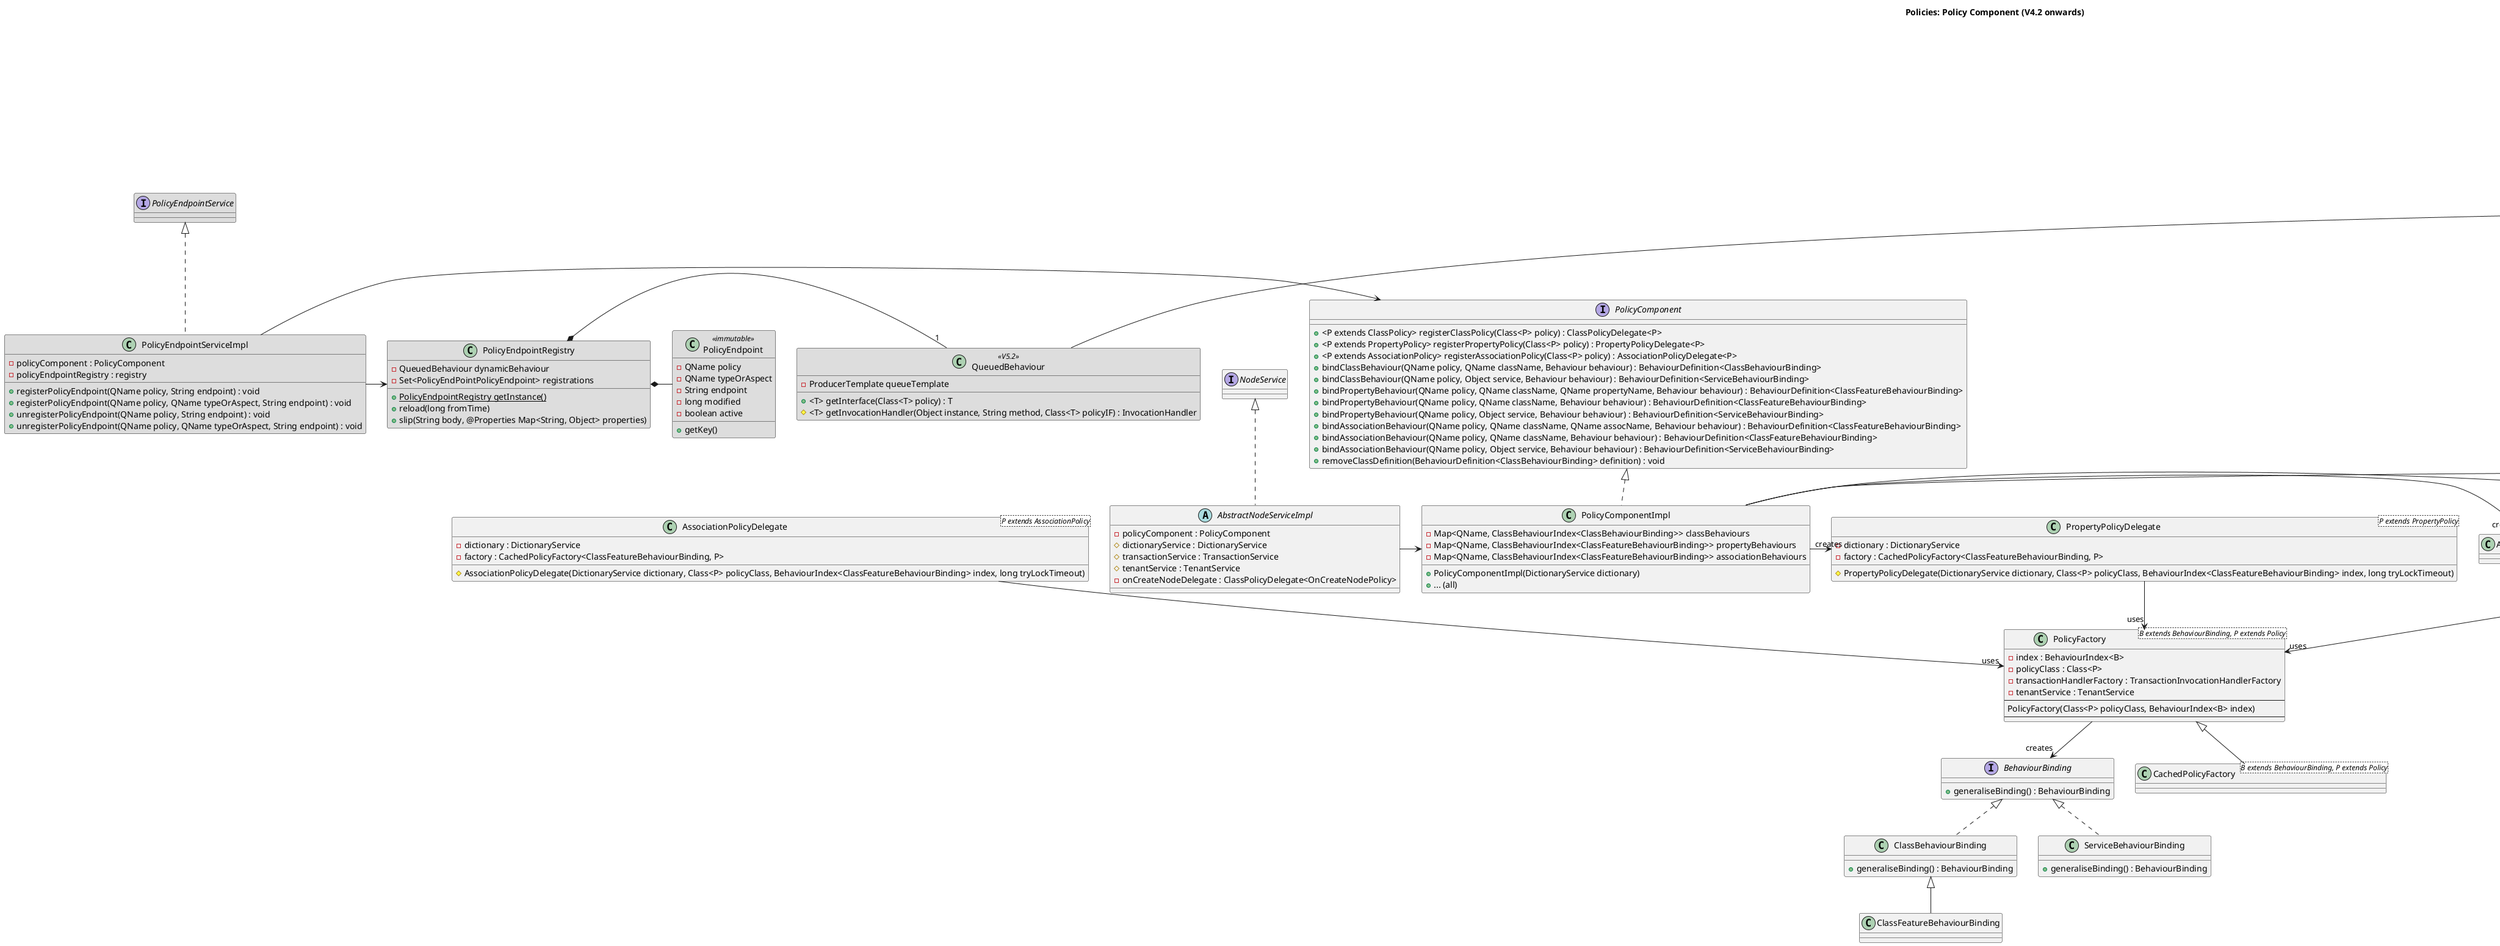 @startuml

title Policies: Policy Component (V4.2 onwards)

' Split into 2 pages
page 2x1

interface PolicyEndpointService  #DDDDDD
class PolicyEndpointServiceImpl #DDDDDD implements PolicyEndpointService{
    - policyComponent : PolicyComponent
    - policyEndpointRegistry : registry
    + registerPolicyEndpoint(QName policy, String endpoint) : void
    + registerPolicyEndpoint(QName policy, QName typeOrAspect, String endpoint) : void
    + unregisterPolicyEndpoint(QName policy, String endpoint) : void
    + unregisterPolicyEndpoint(QName policy, QName typeOrAspect, String endpoint) : void
}
PolicyEndpointServiceImpl -> PolicyComponent
class PolicyEndpointRegistry #DDDDDD {
    - QueuedBehaviour dynamicBehaviour
    - Set<PolicyEndPointPolicyEndpoint> registrations
    + {static} PolicyEndpointRegistry getInstance()
    + reload(long fromTime)
    + slip(String body, @Properties Map<String, Object> properties)
}
PolicyEndpointRegistry *- "1" QueuedBehaviour
PolicyEndpointServiceImpl -> PolicyEndpointRegistry
class PolicyEndpoint <<immutable>> #DDDDDD {
    - QName policy
    - QName typeOrAspect
    - String endpoint
    - long modified
    - boolean active
    + getKey()
}
PolicyEndpointRegistry *- PolicyEndpoint


interface Policy
interface ClassPolicy extends Policy
interface OnCreateNodePolicy extends ClassPolicy {
    +QNAME: http://www.alfresco.org:onCreateNode
    +onCreateNode(ChildAssociationRef childAssocRef)
}
interface AssociationPolicy extends Policy
interface OnCreateChildAssociationPolicy extends AssociationPolicy {
    +QNAME: http://www.alfresco.org:onCreateChildAssociation
    +onCreateChildAssociation(ChildAssociationRef childAssocRef, boolean isNewNode)
}

enum NotificationFrequency {
    EVERY_EVENT,
    FIRST_EVENT,
    TRANSACTION_COMMIT
}

interface Behaviour {
    + <T> getInterface(Class<T> policy) : T
    + disable()
    + enable()
    + isEnabled() : boolean
    +  getNotificationFrequency() : NotificationFrequency
}
class BaseBehaviour implements Behaviour {
    # proxies : Map<Class, Object>
    # frequency : NotificationFrequency
    - disabled : StackThreadLocal
    + disable()
    + enable()
    + isEnabled() : boolean
    +  getNotificationFrequency() : NotificationFrequency
}
class JavaBehaviour extends BaseBehaviour {
    + <T> getInterface(Class<T> policy) : T
    # <T> getInvocationHandler(Object instance, String method, Class<T> policyIF) : InvocationHandler
}
class QueuedBehaviour <<V5.2>> #DDDDDD extends BaseBehaviour {
    - ProducerTemplate queueTemplate
    + <T> getInterface(Class<T> policy) : T
    # <T> getInvocationHandler(Object instance, String method, Class<T> policyIF) : InvocationHandler
}
class ScriptBehaviour extends BaseBehaviour
BaseBehaviour o- NotificationFrequency

interface BehaviourBinding {
    + generaliseBinding() : BehaviourBinding
}
class ClassBehaviourBinding implements BehaviourBinding {
    + generaliseBinding() : BehaviourBinding
}
class ClassFeatureBehaviourBinding extends ClassBehaviourBinding {
}
class ServiceBehaviourBinding implements BehaviourBinding {
    + generaliseBinding() : BehaviourBinding
}

class ClassPolicyDelegate<P extends ClassPolicy> {
    - dictionary : DictionaryService
    - factory : CachedPolicyFactory<ClassFeatureBehaviourBinding, P>
    # ClassPolicyDelegate(DictionaryService dictionary, Class<P> policyClass, BehaviourIndex<ClassBehaviourBinding> index, long tryLockTimeout)
}
class AssociationPolicyDelegate<P extends AssociationPolicy> {
    - dictionary : DictionaryService
    - factory : CachedPolicyFactory<ClassFeatureBehaviourBinding, P>
    # AssociationPolicyDelegate(DictionaryService dictionary, Class<P> policyClass, BehaviourIndex<ClassFeatureBehaviourBinding> index, long tryLockTimeout)
}
class PropertyPolicyDelegate<P extends PropertyPolicy> {
    - dictionary : DictionaryService
    - factory : CachedPolicyFactory<ClassFeatureBehaviourBinding, P>
    # PropertyPolicyDelegate(DictionaryService dictionary, Class<P> policyClass, BehaviourIndex<ClassFeatureBehaviourBinding> index, long tryLockTimeout)
}
class PolicyFactory<B extends BehaviourBinding, P extends Policy> {
    - index : BehaviourIndex~<B>
    - policyClass : Class~<P>
    - transactionHandlerFactory : TransactionInvocationHandlerFactory
    - tenantService : TenantService
    --
    PolicyFactory(Class<P> policyClass, BehaviourIndex~<B> index)
    --
}
class CachedPolicyFactory<B extends BehaviourBinding, P extends Policy> extends PolicyFactory

abstract class AbstractNodeServiceImpl implements NodeService {
    - policyComponent : PolicyComponent
    # dictionaryService : DictionaryService
    # transactionService : TransactionService
    # tenantService : TenantService 
    - onCreateNodeDelegate : ClassPolicyDelegate<OnCreateNodePolicy>
}
interface PolicyComponent {
    + <P extends ClassPolicy> registerClassPolicy(Class<P> policy) : ClassPolicyDelegate<P>
    + <P extends PropertyPolicy> registerPropertyPolicy(Class<P> policy) : PropertyPolicyDelegate<P>
    + <P extends AssociationPolicy> registerAssociationPolicy(Class<P> policy) : AssociationPolicyDelegate<P>
    + bindClassBehaviour(QName policy, QName className, Behaviour behaviour) : BehaviourDefinition<ClassBehaviourBinding>
    + bindClassBehaviour(QName policy, Object service, Behaviour behaviour) : BehaviourDefinition<ServiceBehaviourBinding>
    + bindPropertyBehaviour(QName policy, QName className, QName propertyName, Behaviour behaviour) : BehaviourDefinition<ClassFeatureBehaviourBinding>
    + bindPropertyBehaviour(QName policy, QName className, Behaviour behaviour) : BehaviourDefinition<ClassFeatureBehaviourBinding>
    + bindPropertyBehaviour(QName policy, Object service, Behaviour behaviour) : BehaviourDefinition<ServiceBehaviourBinding>
    + bindAssociationBehaviour(QName policy, QName className, QName assocName, Behaviour behaviour) : BehaviourDefinition<ClassFeatureBehaviourBinding>
    + bindAssociationBehaviour(QName policy, QName className, Behaviour behaviour) : BehaviourDefinition<ClassFeatureBehaviourBinding>
    + bindAssociationBehaviour(QName policy, Object service, Behaviour behaviour) : BehaviourDefinition<ServiceBehaviourBinding>
    + removeClassDefinition(BehaviourDefinition<ClassBehaviourBinding> definition) : void
}
class PolicyComponentImpl implements PolicyComponent {
    - Map<QName, ClassBehaviourIndex<ClassBehaviourBinding>> classBehaviours
    - Map<QName, ClassBehaviourIndex<ClassFeatureBehaviourBinding>> propertyBehaviours
    - Map<QName, ClassBehaviourIndex<ClassFeatureBehaviourBinding>> associationBehaviours
    + PolicyComponentImpl(DictionaryService dictionary)
    + ... (all)
}
interface BehaviourFilter {
    + disableBehaviour() : void
    + disableBehaviour(QName className) : void
    + disableBehaviour(QName className, boolean includeSubClasses) : void
    + disableBehaviour(NodeRef nodeRef, QName className) : void
    + disableBehaviour(NodeRef nodeRef) : void
    + enableBehaviour() : void
    + enableBehaviour(QName className) : void
    + enableBehaviour(NodeRef nodeRef, QName className) : void
    + enableBehaviour(NodeRef nodeRef) : void
}
class BehaviourFilterImpl implements BehaviourFilter {
    + ... (all)
}

AbstractNodeServiceImpl -> PolicyComponentImpl
PolicyComponentImpl -> BehaviourFilterImpl
PolicyComponentImpl -> "creates" ClassPolicyDelegate
PolicyComponentImpl -> "creates" AssocationPolicyDelegate
PolicyComponentImpl -> "creates" PropertyPolicyDelegate
ClassPolicyDelegate --> "uses" PolicyFactory
AssociationPolicyDelegate --> "uses" PolicyFactory
PropertyPolicyDelegate --> "uses" PolicyFactory
PolicyFactory --> "creates" BehaviourBinding

@enduml
